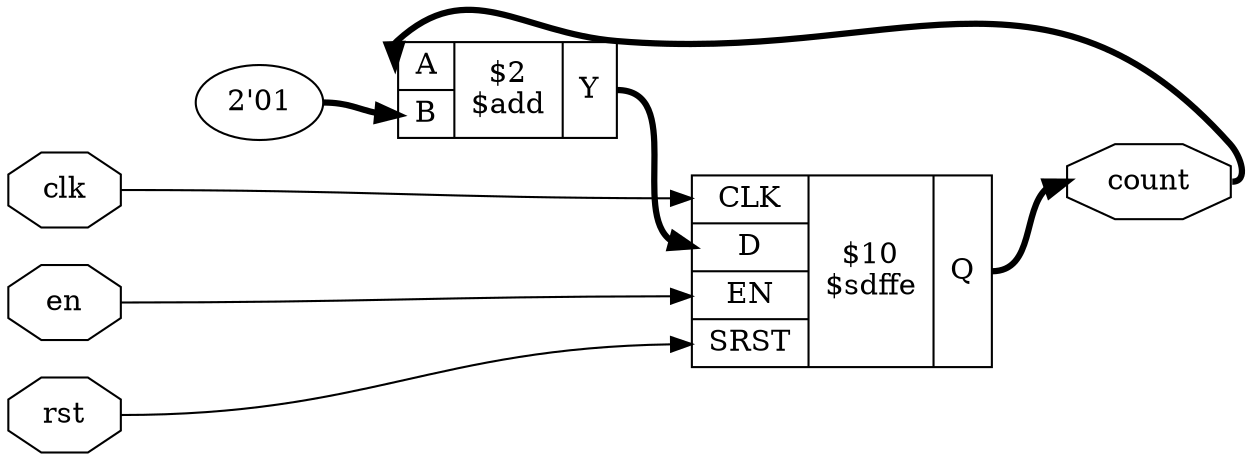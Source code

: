 digraph "counter" {
rankdir="LR";
remincross=true;
n2 [ shape=octagon, label="clk", color="black", fontcolor="black" ];
n3 [ shape=octagon, label="count", color="black", fontcolor="black" ];
n4 [ shape=octagon, label="en", color="black", fontcolor="black" ];
n5 [ shape=octagon, label="rst", color="black", fontcolor="black" ];
{ rank="source"; n2; n4; n5;}
{ rank="sink"; n3;}
v0 [ label="2'01" ];
c9 [ shape=record, label="{{<p6> A|<p7> B}|$2\n$add|{<p8> Y}}",  ];
c15 [ shape=record, label="{{<p10> CLK|<p11> D|<p12> EN|<p13> SRST}|$10\n$sdffe|{<p14> Q}}",  ];
c9:p8:e -> c15:p11:w [color="black", fontcolor="black", style="setlinewidth(3)", label=""];
n2:e -> c15:p10:w [color="black", fontcolor="black", label=""];
c15:p14:e -> n3:w [color="black", fontcolor="black", style="setlinewidth(3)", label=""];
n3:e -> c9:p6:w [color="black", fontcolor="black", style="setlinewidth(3)", label=""];
n4:e -> c15:p12:w [color="black", fontcolor="black", label=""];
n5:e -> c15:p13:w [color="black", fontcolor="black", label=""];
v0:e -> c9:p7:w [color="black", fontcolor="black", style="setlinewidth(3)", label=""];
}
